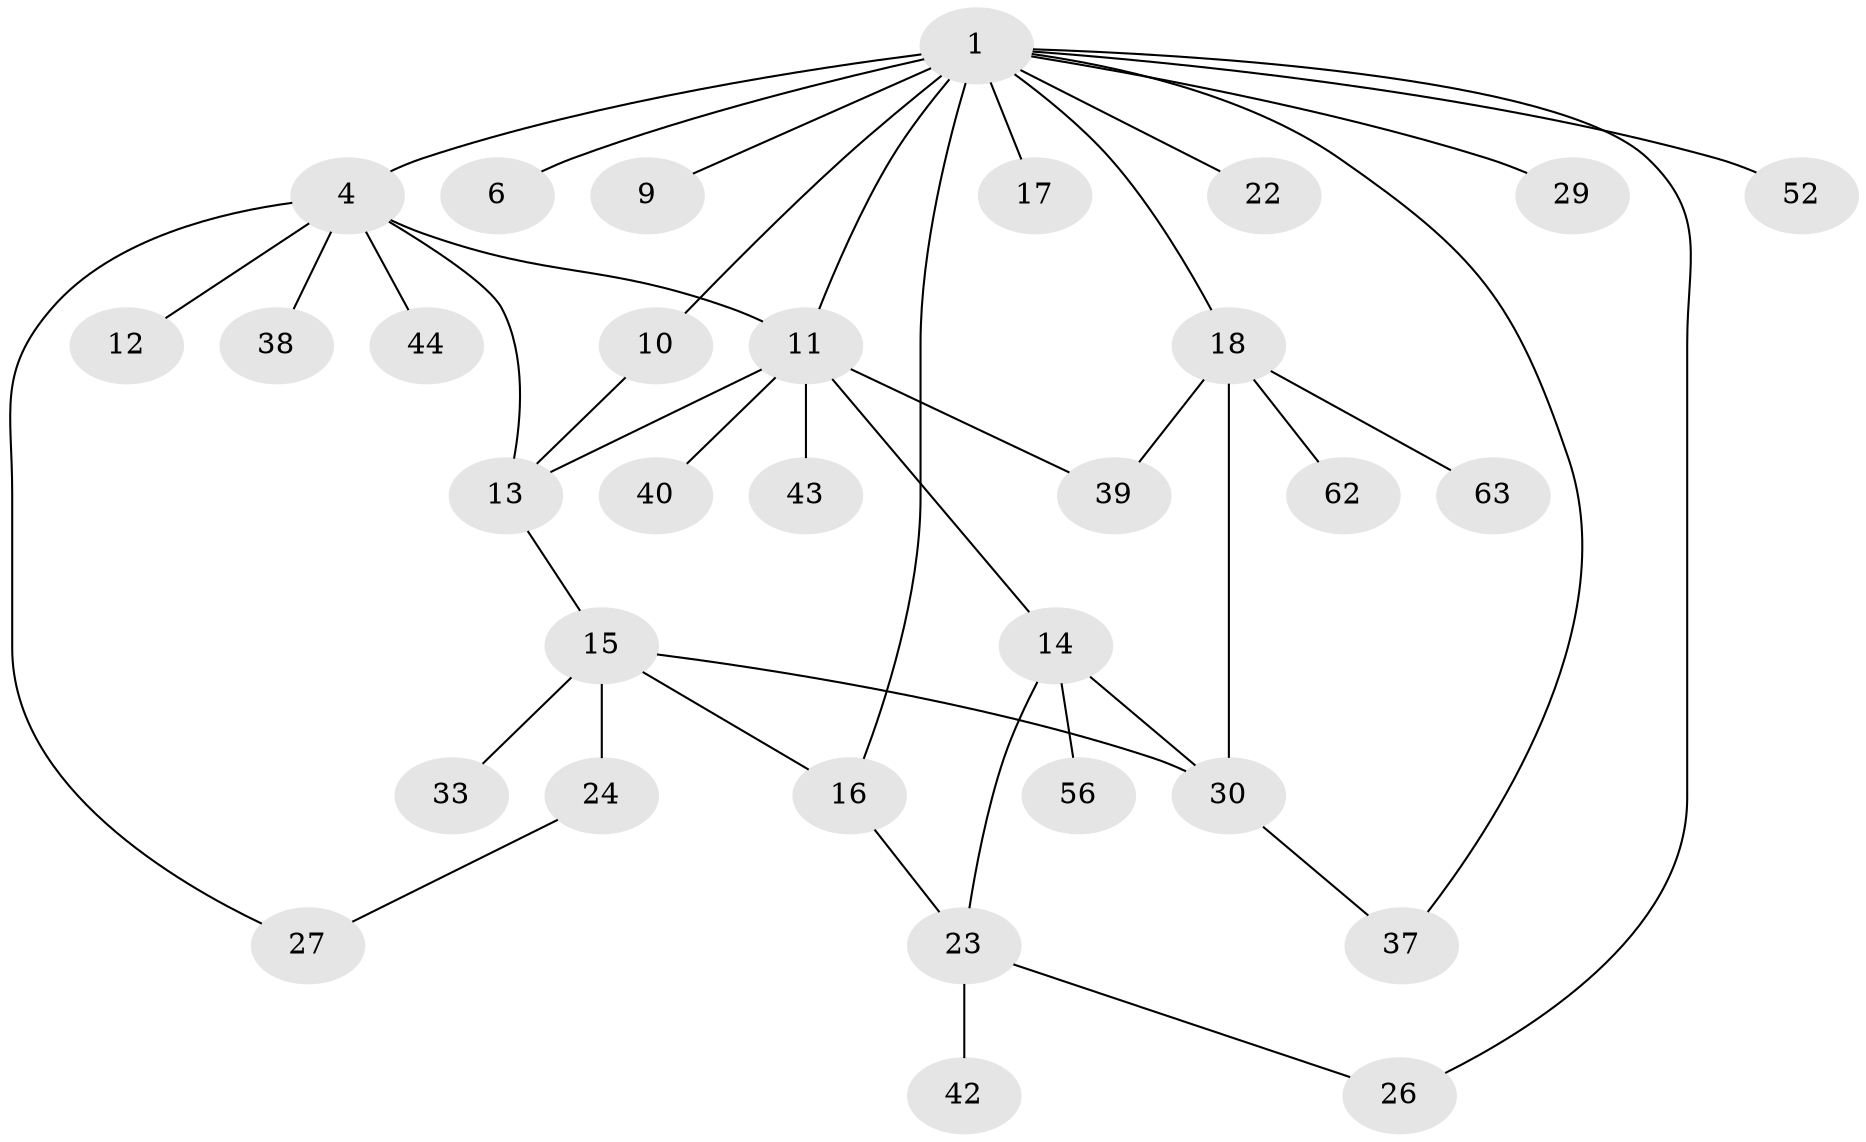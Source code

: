 // original degree distribution, {5: 0.03125, 4: 0.125, 3: 0.15625, 8: 0.015625, 6: 0.03125, 1: 0.375, 2: 0.265625}
// Generated by graph-tools (version 1.1) at 2025/13/03/09/25 04:13:36]
// undirected, 32 vertices, 42 edges
graph export_dot {
graph [start="1"]
  node [color=gray90,style=filled];
  1 [super="+2+3"];
  4 [super="+7+45+20"];
  6;
  9;
  10 [super="+50"];
  11 [super="+35+49"];
  12 [super="+28+34"];
  13;
  14;
  15 [super="+25"];
  16 [super="+19"];
  17;
  18 [super="+21"];
  22;
  23 [super="+31"];
  24 [super="+48"];
  26;
  27;
  29;
  30 [super="+32"];
  33;
  37 [super="+57+58"];
  38 [super="+61"];
  39 [super="+60"];
  40;
  42 [super="+46"];
  43;
  44;
  52;
  56;
  62;
  63;
  1 -- 22;
  1 -- 29;
  1 -- 52;
  1 -- 10;
  1 -- 18;
  1 -- 4 [weight=2];
  1 -- 37;
  1 -- 6;
  1 -- 9;
  1 -- 11;
  1 -- 16;
  1 -- 17;
  1 -- 26;
  4 -- 12;
  4 -- 38;
  4 -- 44;
  4 -- 11;
  4 -- 13;
  4 -- 27;
  10 -- 13;
  11 -- 14;
  11 -- 39;
  11 -- 40;
  11 -- 43;
  11 -- 13;
  13 -- 15;
  14 -- 23;
  14 -- 30;
  14 -- 56;
  15 -- 24;
  15 -- 33;
  15 -- 30;
  15 -- 16;
  16 -- 23;
  18 -- 62;
  18 -- 30;
  18 -- 63;
  18 -- 39;
  23 -- 26;
  23 -- 42;
  24 -- 27;
  30 -- 37;
}
